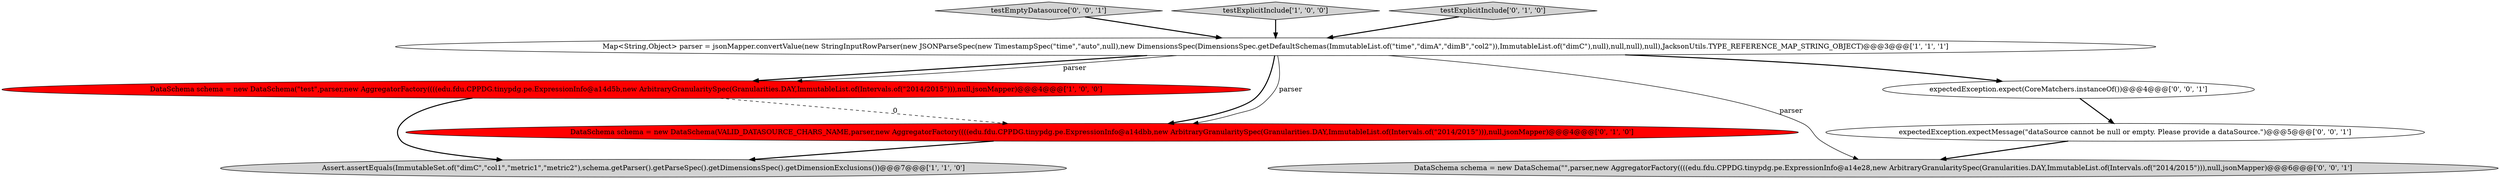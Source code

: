 digraph {
3 [style = filled, label = "Map<String,Object> parser = jsonMapper.convertValue(new StringInputRowParser(new JSONParseSpec(new TimestampSpec(\"time\",\"auto\",null),new DimensionsSpec(DimensionsSpec.getDefaultSchemas(ImmutableList.of(\"time\",\"dimA\",\"dimB\",\"col2\")),ImmutableList.of(\"dimC\"),null),null,null),null),JacksonUtils.TYPE_REFERENCE_MAP_STRING_OBJECT)@@@3@@@['1', '1', '1']", fillcolor = white, shape = ellipse image = "AAA0AAABBB1BBB"];
0 [style = filled, label = "DataSchema schema = new DataSchema(\"test\",parser,new AggregatorFactory((((edu.fdu.CPPDG.tinypdg.pe.ExpressionInfo@a14d5b,new ArbitraryGranularitySpec(Granularities.DAY,ImmutableList.of(Intervals.of(\"2014/2015\"))),null,jsonMapper)@@@4@@@['1', '0', '0']", fillcolor = red, shape = ellipse image = "AAA1AAABBB1BBB"];
9 [style = filled, label = "DataSchema schema = new DataSchema(\"\",parser,new AggregatorFactory((((edu.fdu.CPPDG.tinypdg.pe.ExpressionInfo@a14e28,new ArbitraryGranularitySpec(Granularities.DAY,ImmutableList.of(Intervals.of(\"2014/2015\"))),null,jsonMapper)@@@6@@@['0', '0', '1']", fillcolor = lightgray, shape = ellipse image = "AAA0AAABBB3BBB"];
6 [style = filled, label = "expectedException.expectMessage(\"dataSource cannot be null or empty. Please provide a dataSource.\")@@@5@@@['0', '0', '1']", fillcolor = white, shape = ellipse image = "AAA0AAABBB3BBB"];
8 [style = filled, label = "expectedException.expect(CoreMatchers.instanceOf())@@@4@@@['0', '0', '1']", fillcolor = white, shape = ellipse image = "AAA0AAABBB3BBB"];
7 [style = filled, label = "testEmptyDatasource['0', '0', '1']", fillcolor = lightgray, shape = diamond image = "AAA0AAABBB3BBB"];
1 [style = filled, label = "testExplicitInclude['1', '0', '0']", fillcolor = lightgray, shape = diamond image = "AAA0AAABBB1BBB"];
5 [style = filled, label = "DataSchema schema = new DataSchema(VALID_DATASOURCE_CHARS_NAME,parser,new AggregatorFactory((((edu.fdu.CPPDG.tinypdg.pe.ExpressionInfo@a14dbb,new ArbitraryGranularitySpec(Granularities.DAY,ImmutableList.of(Intervals.of(\"2014/2015\"))),null,jsonMapper)@@@4@@@['0', '1', '0']", fillcolor = red, shape = ellipse image = "AAA1AAABBB2BBB"];
2 [style = filled, label = "Assert.assertEquals(ImmutableSet.of(\"dimC\",\"col1\",\"metric1\",\"metric2\"),schema.getParser().getParseSpec().getDimensionsSpec().getDimensionExclusions())@@@7@@@['1', '1', '0']", fillcolor = lightgray, shape = ellipse image = "AAA0AAABBB1BBB"];
4 [style = filled, label = "testExplicitInclude['0', '1', '0']", fillcolor = lightgray, shape = diamond image = "AAA0AAABBB2BBB"];
1->3 [style = bold, label=""];
4->3 [style = bold, label=""];
5->2 [style = bold, label=""];
3->5 [style = bold, label=""];
8->6 [style = bold, label=""];
6->9 [style = bold, label=""];
0->5 [style = dashed, label="0"];
3->8 [style = bold, label=""];
3->9 [style = solid, label="parser"];
7->3 [style = bold, label=""];
3->0 [style = bold, label=""];
3->5 [style = solid, label="parser"];
0->2 [style = bold, label=""];
3->0 [style = solid, label="parser"];
}
